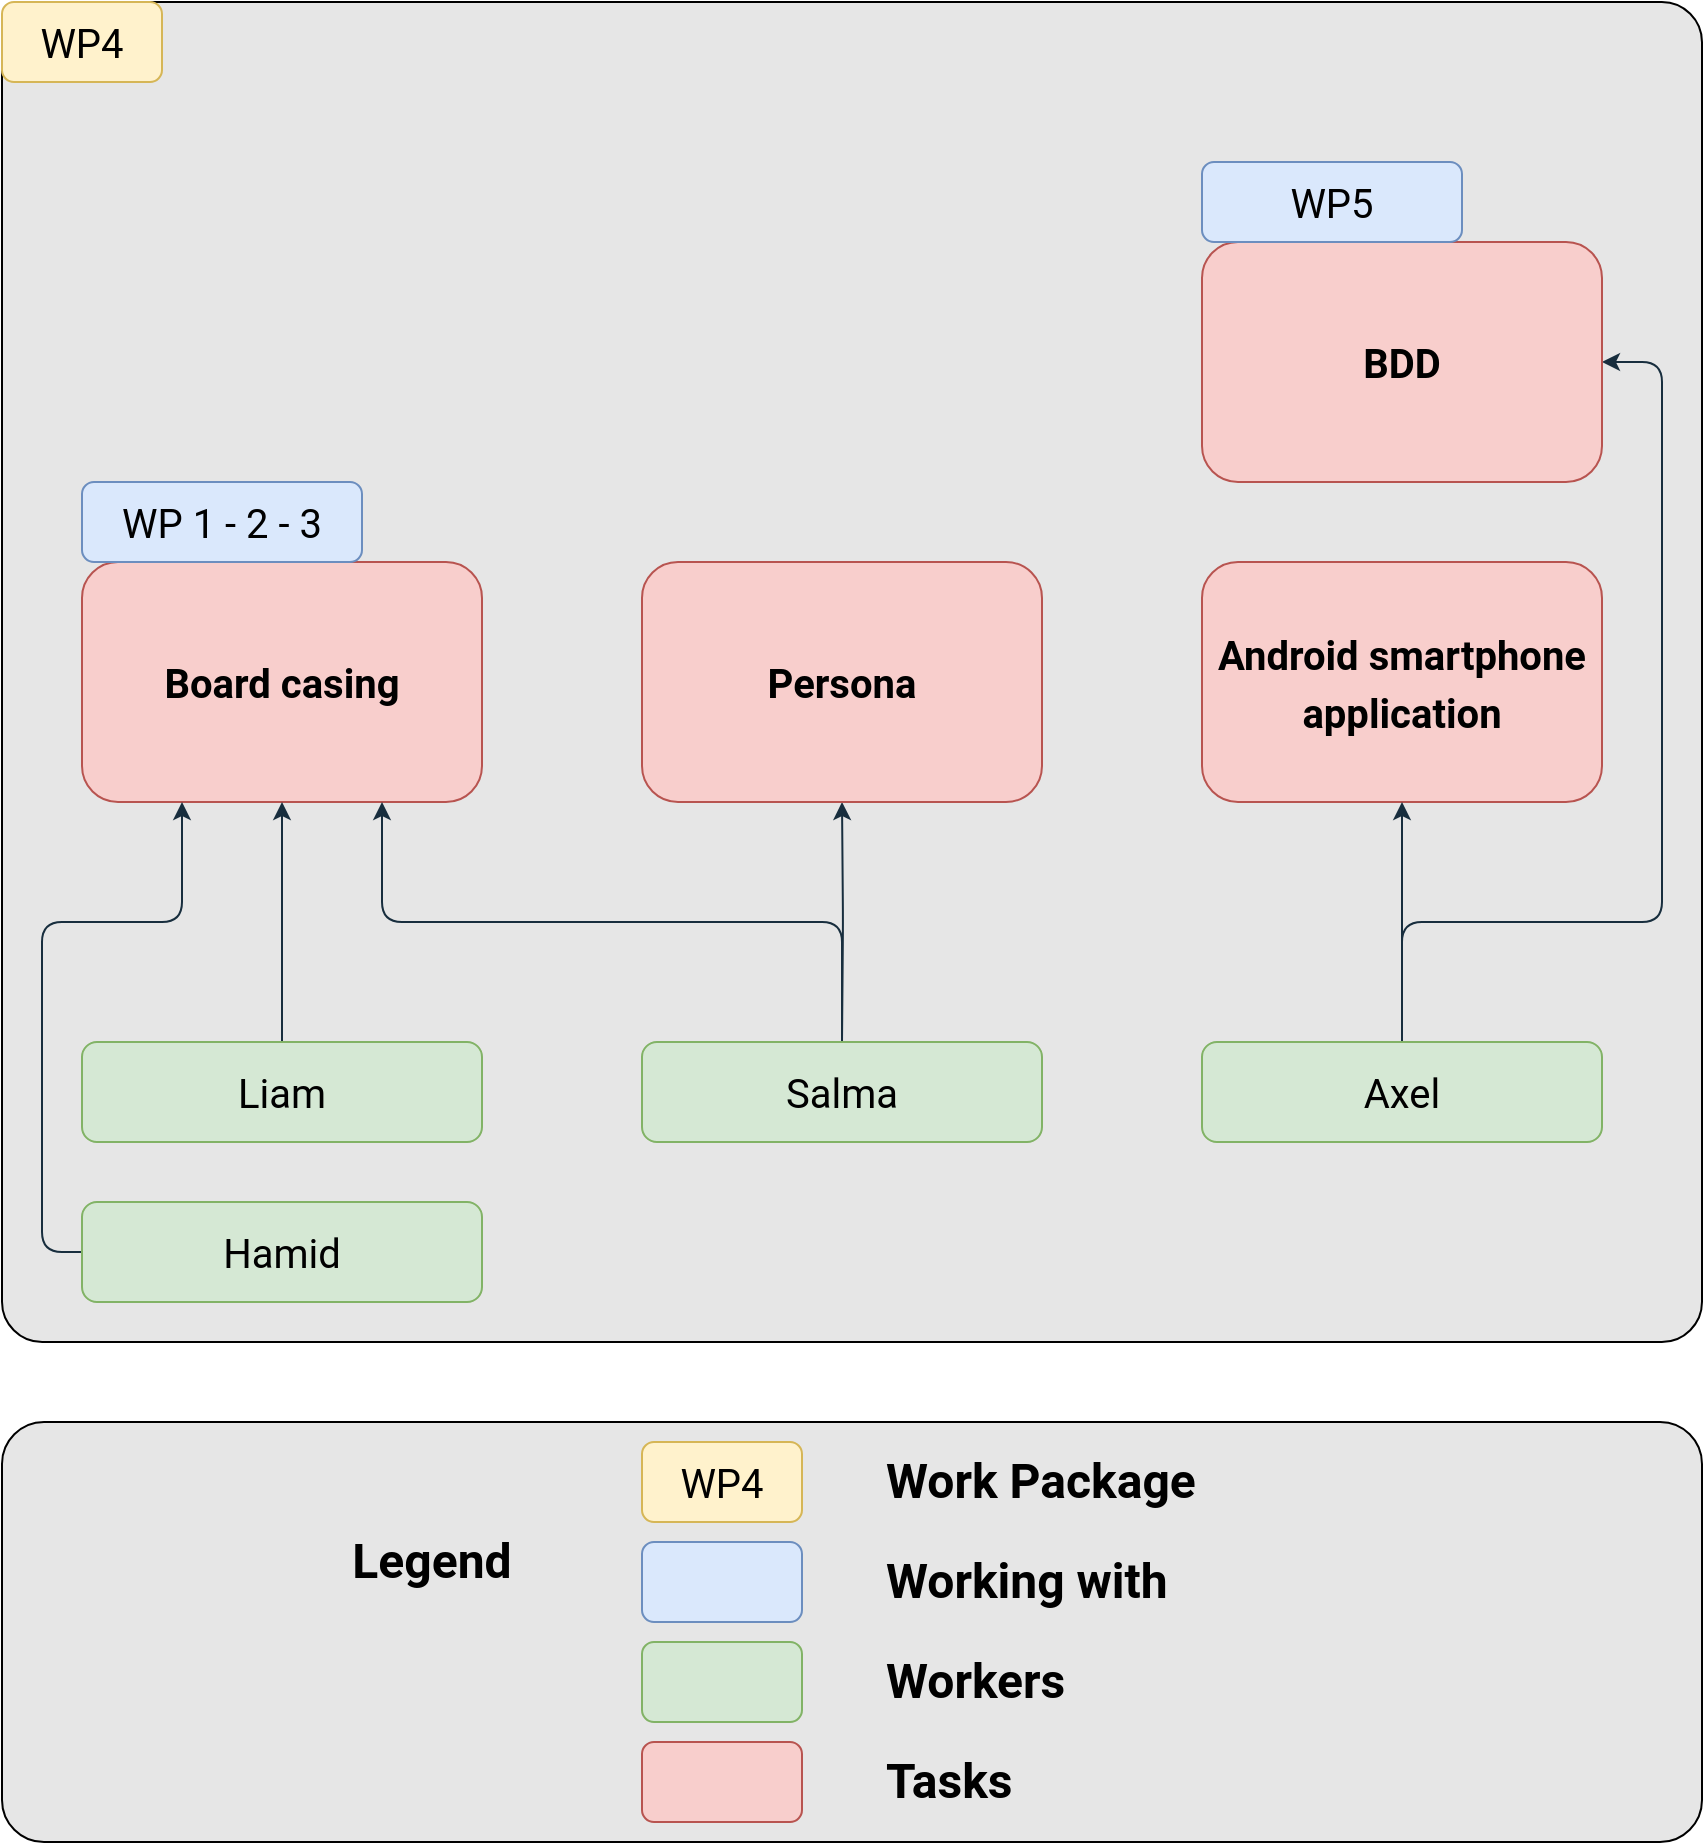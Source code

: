 <mxfile version="21.2.8" type="device" pages="2">
  <diagram id="qRV3DoGwAiBKeq1diqsj" name="WP04 V1">
    <mxGraphModel dx="1434" dy="839" grid="1" gridSize="10" guides="1" tooltips="1" connect="1" arrows="1" fold="1" page="1" pageScale="1" pageWidth="850" pageHeight="1100" background="none" math="0" shadow="0">
      <root>
        <mxCell id="0" />
        <mxCell id="1" parent="0" />
        <mxCell id="TWuguAZS8wxbL55J81OI-1" value="" style="rounded=1;whiteSpace=wrap;html=1;shadow=0;fontFamily=Roboto;fontSource=https%3A%2F%2Ffonts.googleapis.com%2Fcss%3Ffamily%3DRoboto;fillColor=#E6E6E6;gradientColor=none;gradientDirection=south;arcSize=3;glass=0;fillStyle=solid;" parent="1" vertex="1">
          <mxGeometry width="850" height="670" as="geometry" />
        </mxCell>
        <mxCell id="5617WpkCGJwl-029ufIW-2" value="&lt;h1&gt;&lt;span style=&quot;text-align: left&quot;&gt;&lt;font style=&quot;font-size: 20px&quot;&gt;Android smartphone application&lt;/font&gt;&lt;/span&gt;&lt;/h1&gt;" style="whiteSpace=wrap;html=1;strokeColor=#b85450;fillColor=#f8cecc;rounded=1;fontFamily=Roboto;fontSource=https%3A%2F%2Ffonts.googleapis.com%2Fcss%3Ffamily%3DRoboto;shadow=0;fillStyle=solid;" parent="1" vertex="1">
          <mxGeometry x="600" y="280" width="200" height="120" as="geometry" />
        </mxCell>
        <mxCell id="5617WpkCGJwl-029ufIW-9" style="edgeStyle=orthogonalEdgeStyle;curved=0;rounded=1;orthogonalLoop=1;jettySize=auto;html=1;entryX=0.5;entryY=1;entryDx=0;entryDy=0;fontColor=#1A1A1A;strokeColor=#182E3E;fontFamily=Roboto;fontSource=https%3A%2F%2Ffonts.googleapis.com%2Fcss%3Ffamily%3DRoboto;shadow=0;" parent="1" source="5617WpkCGJwl-029ufIW-3" target="5617WpkCGJwl-029ufIW-2" edge="1">
          <mxGeometry relative="1" as="geometry" />
        </mxCell>
        <mxCell id="5617WpkCGJwl-029ufIW-19" style="edgeStyle=orthogonalEdgeStyle;curved=0;rounded=1;orthogonalLoop=1;jettySize=auto;html=1;fontColor=#1A1A1A;strokeColor=#182E3E;fontFamily=Roboto;fontSource=https%3A%2F%2Ffonts.googleapis.com%2Fcss%3Ffamily%3DRoboto;shadow=0;" parent="1" source="5617WpkCGJwl-029ufIW-3" target="5617WpkCGJwl-029ufIW-18" edge="1">
          <mxGeometry relative="1" as="geometry">
            <Array as="points">
              <mxPoint x="700" y="460" />
              <mxPoint x="830" y="460" />
              <mxPoint x="830" y="180" />
            </Array>
          </mxGeometry>
        </mxCell>
        <mxCell id="5617WpkCGJwl-029ufIW-3" value="&lt;span style=&quot;text-align: left&quot;&gt;&lt;font style=&quot;font-size: 20px&quot;&gt;Axel&lt;/font&gt;&lt;/span&gt;" style="whiteSpace=wrap;html=1;strokeColor=#82b366;fillColor=#d5e8d4;rounded=1;fontFamily=Roboto;fontSource=https%3A%2F%2Ffonts.googleapis.com%2Fcss%3Ffamily%3DRoboto;shadow=0;fillStyle=solid;" parent="1" vertex="1">
          <mxGeometry x="600" y="520" width="200" height="50" as="geometry" />
        </mxCell>
        <mxCell id="5617WpkCGJwl-029ufIW-6" value="&lt;h1&gt;&lt;span style=&quot;text-align: left&quot;&gt;&lt;font style=&quot;font-size: 20px&quot;&gt;Board casing&lt;/font&gt;&lt;/span&gt;&lt;/h1&gt;" style="whiteSpace=wrap;html=1;strokeColor=#b85450;fillColor=#f8cecc;rounded=1;fontFamily=Roboto;fontSource=https%3A%2F%2Ffonts.googleapis.com%2Fcss%3Ffamily%3DRoboto;shadow=0;fillStyle=solid;" parent="1" vertex="1">
          <mxGeometry x="40" y="280" width="200" height="120" as="geometry" />
        </mxCell>
        <mxCell id="5617WpkCGJwl-029ufIW-7" value="&lt;span style=&quot;text-align: left&quot;&gt;&lt;font style=&quot;font-size: 20px&quot;&gt;WP4&lt;/font&gt;&lt;/span&gt;" style="whiteSpace=wrap;html=1;strokeColor=#d6b656;fillColor=#fff2cc;rounded=1;fontFamily=Roboto;fontSource=https%3A%2F%2Ffonts.googleapis.com%2Fcss%3Ffamily%3DRoboto;shadow=0;fillStyle=solid;" parent="1" vertex="1">
          <mxGeometry width="80" height="40" as="geometry" />
        </mxCell>
        <mxCell id="5617WpkCGJwl-029ufIW-13" style="edgeStyle=orthogonalEdgeStyle;curved=0;rounded=1;orthogonalLoop=1;jettySize=auto;html=1;entryX=0.5;entryY=1;entryDx=0;entryDy=0;fontColor=#1A1A1A;strokeColor=#182E3E;fontFamily=Roboto;fontSource=https%3A%2F%2Ffonts.googleapis.com%2Fcss%3Ffamily%3DRoboto;shadow=0;" parent="1" source="5617WpkCGJwl-029ufIW-10" target="5617WpkCGJwl-029ufIW-6" edge="1">
          <mxGeometry relative="1" as="geometry" />
        </mxCell>
        <mxCell id="5617WpkCGJwl-029ufIW-10" value="&lt;div style=&quot;text-align: left&quot;&gt;&lt;span style=&quot;font-size: 20px&quot;&gt;Liam&lt;/span&gt;&lt;/div&gt;" style="whiteSpace=wrap;html=1;strokeColor=#82b366;fillColor=#d5e8d4;rounded=1;fontFamily=Roboto;fontSource=https%3A%2F%2Ffonts.googleapis.com%2Fcss%3Ffamily%3DRoboto;shadow=0;fillStyle=solid;" parent="1" vertex="1">
          <mxGeometry x="40" y="520" width="200" height="50" as="geometry" />
        </mxCell>
        <mxCell id="5617WpkCGJwl-029ufIW-14" style="edgeStyle=orthogonalEdgeStyle;curved=0;rounded=1;orthogonalLoop=1;jettySize=auto;html=1;entryX=0.5;entryY=1;entryDx=0;entryDy=0;fontColor=#1A1A1A;strokeColor=#182E3E;fontFamily=Roboto;fontSource=https%3A%2F%2Ffonts.googleapis.com%2Fcss%3Ffamily%3DRoboto;shadow=0;" parent="1" target="5617WpkCGJwl-029ufIW-12" edge="1">
          <mxGeometry relative="1" as="geometry">
            <mxPoint x="420" y="520" as="sourcePoint" />
          </mxGeometry>
        </mxCell>
        <mxCell id="5617WpkCGJwl-029ufIW-15" style="edgeStyle=orthogonalEdgeStyle;curved=0;rounded=1;orthogonalLoop=1;jettySize=auto;html=1;entryX=0.75;entryY=1;entryDx=0;entryDy=0;fontColor=#1A1A1A;strokeColor=#182E3E;fontFamily=Roboto;fontSource=https%3A%2F%2Ffonts.googleapis.com%2Fcss%3Ffamily%3DRoboto;shadow=0;" parent="1" target="5617WpkCGJwl-029ufIW-6" edge="1">
          <mxGeometry relative="1" as="geometry">
            <Array as="points">
              <mxPoint x="420" y="460" />
              <mxPoint x="190" y="460" />
            </Array>
            <mxPoint x="420" y="520" as="sourcePoint" />
          </mxGeometry>
        </mxCell>
        <mxCell id="5617WpkCGJwl-029ufIW-12" value="&lt;h1&gt;&lt;span style=&quot;text-align: left&quot;&gt;&lt;font style=&quot;font-size: 20px&quot;&gt;Persona&lt;/font&gt;&lt;/span&gt;&lt;/h1&gt;" style="whiteSpace=wrap;html=1;strokeColor=#b85450;fillColor=#f8cecc;rounded=1;fontFamily=Roboto;fontSource=https%3A%2F%2Ffonts.googleapis.com%2Fcss%3Ffamily%3DRoboto;shadow=0;fillStyle=solid;" parent="1" vertex="1">
          <mxGeometry x="320" y="280" width="200" height="120" as="geometry" />
        </mxCell>
        <mxCell id="5617WpkCGJwl-029ufIW-17" style="edgeStyle=orthogonalEdgeStyle;curved=0;rounded=1;orthogonalLoop=1;jettySize=auto;html=1;entryX=0.25;entryY=1;entryDx=0;entryDy=0;fontColor=#1A1A1A;strokeColor=#182E3E;fontFamily=Roboto;fontSource=https%3A%2F%2Ffonts.googleapis.com%2Fcss%3Ffamily%3DRoboto;shadow=0;" parent="1" source="5617WpkCGJwl-029ufIW-16" target="5617WpkCGJwl-029ufIW-6" edge="1">
          <mxGeometry relative="1" as="geometry">
            <Array as="points">
              <mxPoint x="20" y="625" />
              <mxPoint x="20" y="460" />
              <mxPoint x="90" y="460" />
            </Array>
          </mxGeometry>
        </mxCell>
        <mxCell id="5617WpkCGJwl-029ufIW-16" value="&lt;div style=&quot;text-align: left&quot;&gt;&lt;span style=&quot;font-size: 20px&quot;&gt;Hamid&lt;/span&gt;&lt;/div&gt;" style="whiteSpace=wrap;html=1;strokeColor=#82b366;fillColor=#d5e8d4;rounded=1;fontFamily=Roboto;fontSource=https%3A%2F%2Ffonts.googleapis.com%2Fcss%3Ffamily%3DRoboto;shadow=0;fillStyle=solid;" parent="1" vertex="1">
          <mxGeometry x="40" y="600" width="200" height="50" as="geometry" />
        </mxCell>
        <mxCell id="5617WpkCGJwl-029ufIW-18" value="&lt;h1&gt;&lt;span style=&quot;text-align: left&quot;&gt;&lt;font style=&quot;font-size: 20px&quot;&gt;BDD&lt;/font&gt;&lt;/span&gt;&lt;/h1&gt;" style="whiteSpace=wrap;html=1;strokeColor=#b85450;fillColor=#f8cecc;rounded=1;fontFamily=Roboto;fontSource=https%3A%2F%2Ffonts.googleapis.com%2Fcss%3Ffamily%3DRoboto;shadow=0;fillStyle=solid;glass=0;" parent="1" vertex="1">
          <mxGeometry x="600" y="120" width="200" height="120" as="geometry" />
        </mxCell>
        <mxCell id="5617WpkCGJwl-029ufIW-20" value="&lt;span style=&quot;text-align: left&quot;&gt;&lt;font style=&quot;font-size: 20px&quot;&gt;WP 1 - 2 - 3&lt;/font&gt;&lt;/span&gt;" style="whiteSpace=wrap;html=1;strokeColor=#6c8ebf;fillColor=#dae8fc;rounded=1;fontFamily=Roboto;fontSource=https%3A%2F%2Ffonts.googleapis.com%2Fcss%3Ffamily%3DRoboto;shadow=0;fillStyle=solid;" parent="1" vertex="1">
          <mxGeometry x="40" y="240" width="140" height="40" as="geometry" />
        </mxCell>
        <mxCell id="5617WpkCGJwl-029ufIW-21" value="&lt;span style=&quot;text-align: left&quot;&gt;&lt;font style=&quot;font-size: 20px&quot;&gt;WP5&lt;/font&gt;&lt;/span&gt;" style="whiteSpace=wrap;html=1;strokeColor=#6c8ebf;fillColor=#dae8fc;rounded=1;fontFamily=Roboto;fontSource=https%3A%2F%2Ffonts.googleapis.com%2Fcss%3Ffamily%3DRoboto;shadow=0;fillStyle=solid;" parent="1" vertex="1">
          <mxGeometry x="600" y="80" width="130" height="40" as="geometry" />
        </mxCell>
        <mxCell id="TWuguAZS8wxbL55J81OI-2" value="" style="rounded=1;whiteSpace=wrap;html=1;shadow=0;fontFamily=Roboto;fontSource=https%3A%2F%2Ffonts.googleapis.com%2Fcss%3Ffamily%3DRoboto;fillColor=#E6E6E6;gradientColor=none;gradientDirection=south;arcSize=10;glass=0;fillStyle=solid;" parent="1" vertex="1">
          <mxGeometry y="710" width="850" height="210" as="geometry" />
        </mxCell>
        <mxCell id="TWuguAZS8wxbL55J81OI-4" value="&lt;h1&gt;&lt;br&gt;&lt;/h1&gt;" style="text;html=1;align=center;verticalAlign=middle;resizable=0;points=[];autosize=1;strokeColor=none;fillColor=none;fontFamily=Roboto;fontSource=https%3A%2F%2Ffonts.googleapis.com%2Fcss%3Ffamily%3DRoboto;" parent="1" vertex="1">
          <mxGeometry x="120" y="745" width="20" height="70" as="geometry" />
        </mxCell>
        <mxCell id="TWuguAZS8wxbL55J81OI-5" value="&lt;h1&gt;&lt;font data-font-src=&quot;https://fonts.googleapis.com/css?family=Fuzzy+Bubbles&quot;&gt;Legend&lt;/font&gt;&lt;/h1&gt;" style="text;html=1;strokeColor=none;fillColor=none;align=center;verticalAlign=middle;whiteSpace=wrap;rounded=0;shadow=0;glass=0;fontFamily=Roboto;fontSource=https%3A%2F%2Ffonts.googleapis.com%2Fcss%3Ffamily%3DRoboto;" parent="1" vertex="1">
          <mxGeometry x="160" y="760" width="110" height="40" as="geometry" />
        </mxCell>
        <mxCell id="TWuguAZS8wxbL55J81OI-6" value="" style="whiteSpace=wrap;html=1;strokeColor=#6c8ebf;fillColor=#dae8fc;rounded=1;fontFamily=Roboto;fontSource=https%3A%2F%2Ffonts.googleapis.com%2Fcss%3Ffamily%3DRoboto;shadow=0;fillStyle=solid;" parent="1" vertex="1">
          <mxGeometry x="320" y="770" width="80" height="40" as="geometry" />
        </mxCell>
        <mxCell id="TWuguAZS8wxbL55J81OI-7" value="&lt;h1&gt;&lt;font data-font-src=&quot;https://fonts.googleapis.com/css?family=Fuzzy+Bubbles&quot;&gt;Working with&lt;/font&gt;&lt;/h1&gt;" style="text;html=1;strokeColor=none;fillColor=none;align=left;verticalAlign=middle;whiteSpace=wrap;rounded=0;shadow=0;glass=0;fontFamily=Roboto;fontSource=https%3A%2F%2Ffonts.googleapis.com%2Fcss%3Ffamily%3DRoboto;" parent="1" vertex="1">
          <mxGeometry x="440" y="770" width="200" height="40" as="geometry" />
        </mxCell>
        <mxCell id="TWuguAZS8wxbL55J81OI-8" value="&lt;h1&gt;&lt;font data-font-src=&quot;https://fonts.googleapis.com/css?family=Fuzzy+Bubbles&quot;&gt;Workers&lt;/font&gt;&lt;/h1&gt;" style="text;html=1;strokeColor=none;fillColor=none;align=left;verticalAlign=middle;whiteSpace=wrap;rounded=0;shadow=0;glass=0;fontFamily=Roboto;fontSource=https%3A%2F%2Ffonts.googleapis.com%2Fcss%3Ffamily%3DRoboto;" parent="1" vertex="1">
          <mxGeometry x="440" y="820" width="200" height="40" as="geometry" />
        </mxCell>
        <mxCell id="TWuguAZS8wxbL55J81OI-9" value="&lt;div style=&quot;text-align: left&quot;&gt;&lt;span style=&quot;font-size: 20px&quot;&gt;Salma&lt;/span&gt;&lt;/div&gt;" style="whiteSpace=wrap;html=1;strokeColor=#82b366;fillColor=#d5e8d4;rounded=1;fontFamily=Roboto;fontSource=https%3A%2F%2Ffonts.googleapis.com%2Fcss%3Ffamily%3DRoboto;shadow=0;fillStyle=solid;" parent="1" vertex="1">
          <mxGeometry x="320" y="520" width="200" height="50" as="geometry" />
        </mxCell>
        <mxCell id="TWuguAZS8wxbL55J81OI-10" value="&lt;div style=&quot;text-align: left&quot;&gt;&lt;br&gt;&lt;/div&gt;" style="whiteSpace=wrap;html=1;strokeColor=#82b366;fillColor=#d5e8d4;rounded=1;fontFamily=Roboto;fontSource=https%3A%2F%2Ffonts.googleapis.com%2Fcss%3Ffamily%3DRoboto;shadow=0;fillStyle=solid;" parent="1" vertex="1">
          <mxGeometry x="320" y="820" width="80" height="40" as="geometry" />
        </mxCell>
        <mxCell id="TWuguAZS8wxbL55J81OI-11" value="&lt;span style=&quot;text-align: left&quot;&gt;&lt;font style=&quot;font-size: 20px&quot;&gt;WP4&lt;/font&gt;&lt;/span&gt;" style="whiteSpace=wrap;html=1;strokeColor=#d6b656;fillColor=#fff2cc;rounded=1;fontFamily=Roboto;fontSource=https%3A%2F%2Ffonts.googleapis.com%2Fcss%3Ffamily%3DRoboto;shadow=0;fillStyle=solid;" parent="1" vertex="1">
          <mxGeometry x="320" y="720" width="80" height="40" as="geometry" />
        </mxCell>
        <mxCell id="TWuguAZS8wxbL55J81OI-12" value="&lt;h1&gt;&lt;font data-font-src=&quot;https://fonts.googleapis.com/css?family=Fuzzy+Bubbles&quot;&gt;Work Package&lt;/font&gt;&lt;/h1&gt;" style="text;html=1;strokeColor=none;fillColor=none;align=left;verticalAlign=middle;whiteSpace=wrap;rounded=0;shadow=0;glass=0;fontFamily=Roboto;fontSource=https%3A%2F%2Ffonts.googleapis.com%2Fcss%3Ffamily%3DRoboto;" parent="1" vertex="1">
          <mxGeometry x="440" y="720" width="200" height="40" as="geometry" />
        </mxCell>
        <mxCell id="TWuguAZS8wxbL55J81OI-13" value="&lt;h1&gt;&lt;font data-font-src=&quot;https://fonts.googleapis.com/css?family=Fuzzy+Bubbles&quot;&gt;Tasks&lt;/font&gt;&lt;/h1&gt;" style="text;html=1;strokeColor=none;fillColor=none;align=left;verticalAlign=middle;whiteSpace=wrap;rounded=0;shadow=0;glass=0;fontFamily=Roboto;fontSource=https%3A%2F%2Ffonts.googleapis.com%2Fcss%3Ffamily%3DRoboto;" parent="1" vertex="1">
          <mxGeometry x="440" y="870" width="200" height="40" as="geometry" />
        </mxCell>
        <mxCell id="TWuguAZS8wxbL55J81OI-14" value="&lt;h1&gt;&lt;br&gt;&lt;/h1&gt;" style="whiteSpace=wrap;html=1;strokeColor=#b85450;fillColor=#f8cecc;rounded=1;fontFamily=Roboto;fontSource=https%3A%2F%2Ffonts.googleapis.com%2Fcss%3Ffamily%3DRoboto;shadow=0;fillStyle=solid;" parent="1" vertex="1">
          <mxGeometry x="320" y="870" width="80" height="40" as="geometry" />
        </mxCell>
      </root>
    </mxGraphModel>
  </diagram>
  <diagram id="p0Ob5MuaYqtAZM80GsU7" name="WP4 V2">
    <mxGraphModel dx="1839" dy="579" grid="1" gridSize="10" guides="1" tooltips="1" connect="1" arrows="1" fold="1" page="1" pageScale="1" pageWidth="850" pageHeight="1100" math="0" shadow="0">
      <root>
        <mxCell id="0" />
        <mxCell id="1" parent="0" />
        <mxCell id="6dXicTTDrL2FfA8_S4TZ-43" value="" style="verticalLabelPosition=bottom;verticalAlign=top;html=1;shape=mxgraph.basic.rect;fillColor2=none;strokeWidth=1;size=5;indent=4;fillStyle=solid;fontColor=#e3f4ff;fillColor=#E6E6E6;gradientColor=#F2F2F2;gradientDirection=east;top=1;right=1;topLeftStyle=rounded;topRightStyle=rounded;bottomRightStyle=rounded;absoluteCornerSize=1;fillOpacity=100;bottomLeftStyle=rounded;strokeColor=none;" parent="1" vertex="1">
          <mxGeometry x="-640" y="640" width="440" height="170" as="geometry" />
        </mxCell>
        <mxCell id="eCa4_pcbpfFifBNNSB-h-39" value="" style="verticalLabelPosition=bottom;verticalAlign=top;html=1;shape=mxgraph.basic.rect;fillColor2=none;strokeWidth=1;size=5;indent=4;fillStyle=solid;fontColor=#e3f4ff;fillColor=#E6E6E6;gradientColor=#F2F2F2;gradientDirection=east;top=1;right=1;topLeftStyle=rounded;topRightStyle=rounded;bottomRightStyle=rounded;absoluteCornerSize=1;fillOpacity=100;bottomLeftStyle=rounded;strokeColor=none;" parent="1" vertex="1">
          <mxGeometry x="-840" y="200" width="840" height="400" as="geometry" />
        </mxCell>
        <mxCell id="6dXicTTDrL2FfA8_S4TZ-35" value="" style="verticalLabelPosition=bottom;verticalAlign=top;html=1;shape=mxgraph.basic.rect;fillColor2=none;strokeWidth=1;size=5;indent=5;fillStyle=solid;fontColor=#e3f4ff;fillColor=#f06363;gradientColor=#fd0606;gradientDirection=east;top=1;right=1;topLeftStyle=rounded;topRightStyle=rounded;bottomRightStyle=rounded;bottomLeftStyle=rounded;absoluteCornerSize=1;strokeColor=none;points=[[0.5,1,0,0,0]];" parent="1" vertex="1">
          <mxGeometry x="-400" y="280" width="160" height="80" as="geometry" />
        </mxCell>
        <mxCell id="6dXicTTDrL2FfA8_S4TZ-36" value="" style="verticalLabelPosition=bottom;verticalAlign=top;html=1;shape=mxgraph.basic.rect;fillColor2=none;strokeWidth=1;size=5;indent=5;fillStyle=solid;fontColor=#e3f4ff;fillColor=#f06363;gradientColor=#fd0606;gradientDirection=east;top=1;right=1;topLeftStyle=rounded;topRightStyle=rounded;bottomRightStyle=rounded;bottomLeftStyle=rounded;absoluteCornerSize=1;strokeColor=none;points=[[0.5,1,0,0,0]];" parent="1" vertex="1">
          <mxGeometry x="-200" y="280" width="160" height="80" as="geometry" />
        </mxCell>
        <mxCell id="6dXicTTDrL2FfA8_S4TZ-37" value="" style="verticalLabelPosition=bottom;verticalAlign=top;html=1;shape=mxgraph.basic.rect;fillColor2=none;strokeWidth=1;size=5;indent=5;fillStyle=solid;fontColor=#e3f4ff;fillColor=#f06363;gradientColor=#fd0606;gradientDirection=east;top=1;right=1;topLeftStyle=rounded;topRightStyle=rounded;bottomRightStyle=rounded;bottomLeftStyle=rounded;absoluteCornerSize=1;strokeColor=none;points=[[0.5,1,0,0,0]];" parent="1" vertex="1">
          <mxGeometry x="-800" y="400" width="160" height="80" as="geometry" />
        </mxCell>
        <mxCell id="6dXicTTDrL2FfA8_S4TZ-38" style="edgeStyle=orthogonalEdgeStyle;rounded=0;orthogonalLoop=1;jettySize=auto;html=1;entryX=0.5;entryY=1;entryDx=0;entryDy=0;entryPerimeter=0;" parent="1" source="6dXicTTDrL2FfA8_S4TZ-31" target="6dXicTTDrL2FfA8_S4TZ-37" edge="1">
          <mxGeometry relative="1" as="geometry" />
        </mxCell>
        <mxCell id="6dXicTTDrL2FfA8_S4TZ-31" value="" style="verticalLabelPosition=bottom;verticalAlign=top;html=1;shape=mxgraph.basic.rect;fillColor2=none;strokeWidth=1;size=5;indent=4;fillStyle=solid;fontColor=#e3f4ff;fillColor=#81FBB8;gradientColor=#28CF6F;gradientDirection=east;top=1;right=1;topLeftStyle=rounded;topRightStyle=rounded;bottomRightStyle=rounded;absoluteCornerSize=1;fillOpacity=100;bottomLeftStyle=rounded;strokeColor=none;points=[[0.5,0.03,0,0,0]];" parent="1" vertex="1">
          <mxGeometry x="-790" y="520" width="140" height="40" as="geometry" />
        </mxCell>
        <mxCell id="6dXicTTDrL2FfA8_S4TZ-41" style="edgeStyle=orthogonalEdgeStyle;rounded=1;orthogonalLoop=1;jettySize=auto;html=1;entryX=0.5;entryY=1;entryDx=0;entryDy=0;entryPerimeter=0;strokeColor=default;" parent="1" source="6dXicTTDrL2FfA8_S4TZ-32" target="6dXicTTDrL2FfA8_S4TZ-29" edge="1">
          <mxGeometry relative="1" as="geometry" />
        </mxCell>
        <mxCell id="6dXicTTDrL2FfA8_S4TZ-42" style="edgeStyle=orthogonalEdgeStyle;rounded=1;orthogonalLoop=1;jettySize=auto;html=1;entryX=0.5;entryY=1;entryDx=0;entryDy=0;entryPerimeter=0;" parent="1" source="6dXicTTDrL2FfA8_S4TZ-32" target="6dXicTTDrL2FfA8_S4TZ-35" edge="1">
          <mxGeometry relative="1" as="geometry">
            <Array as="points">
              <mxPoint x="-320" y="420" />
              <mxPoint x="-320" y="420" />
            </Array>
          </mxGeometry>
        </mxCell>
        <mxCell id="6dXicTTDrL2FfA8_S4TZ-32" value="" style="verticalLabelPosition=bottom;verticalAlign=top;html=1;shape=mxgraph.basic.rect;fillColor2=none;strokeWidth=1;size=5;indent=4;fillStyle=solid;fontColor=#e3f4ff;fillColor=#81FBB8;gradientColor=#28CF6F;gradientDirection=east;top=1;right=1;topLeftStyle=rounded;topRightStyle=rounded;bottomRightStyle=rounded;absoluteCornerSize=1;fillOpacity=100;bottomLeftStyle=rounded;strokeColor=none;points=[[0.5,0.03,0,0,0]];" parent="1" vertex="1">
          <mxGeometry x="-390" y="520" width="140" height="40" as="geometry" />
        </mxCell>
        <mxCell id="6dXicTTDrL2FfA8_S4TZ-39" style="edgeStyle=orthogonalEdgeStyle;rounded=1;orthogonalLoop=1;jettySize=auto;html=1;entryX=0.5;entryY=1;entryDx=0;entryDy=0;entryPerimeter=0;" parent="1" source="6dXicTTDrL2FfA8_S4TZ-33" target="6dXicTTDrL2FfA8_S4TZ-35" edge="1">
          <mxGeometry relative="1" as="geometry">
            <Array as="points">
              <mxPoint x="-120" y="500" />
              <mxPoint x="-255" y="500" />
              <mxPoint x="-255" y="410" />
              <mxPoint x="-320" y="410" />
            </Array>
          </mxGeometry>
        </mxCell>
        <mxCell id="6dXicTTDrL2FfA8_S4TZ-40" style="edgeStyle=orthogonalEdgeStyle;rounded=1;orthogonalLoop=1;jettySize=auto;html=1;entryX=0.5;entryY=1;entryDx=0;entryDy=0;entryPerimeter=0;" parent="1" source="6dXicTTDrL2FfA8_S4TZ-33" target="6dXicTTDrL2FfA8_S4TZ-36" edge="1">
          <mxGeometry relative="1" as="geometry">
            <Array as="points">
              <mxPoint x="-20" y="540" />
              <mxPoint x="-20" y="380" />
              <mxPoint x="-120" y="380" />
            </Array>
          </mxGeometry>
        </mxCell>
        <mxCell id="6dXicTTDrL2FfA8_S4TZ-51" style="edgeStyle=orthogonalEdgeStyle;rounded=0;orthogonalLoop=1;jettySize=auto;html=1;entryX=0.5;entryY=1;entryDx=0;entryDy=0;entryPerimeter=0;" parent="1" source="6dXicTTDrL2FfA8_S4TZ-33" target="6dXicTTDrL2FfA8_S4TZ-49" edge="1">
          <mxGeometry relative="1" as="geometry" />
        </mxCell>
        <mxCell id="6dXicTTDrL2FfA8_S4TZ-33" value="" style="verticalLabelPosition=bottom;verticalAlign=top;html=1;shape=mxgraph.basic.rect;fillColor2=none;strokeWidth=1;size=5;indent=4;fillStyle=solid;fontColor=#e3f4ff;fillColor=#81FBB8;gradientColor=#28CF6F;gradientDirection=east;top=1;right=1;topLeftStyle=rounded;topRightStyle=rounded;bottomRightStyle=rounded;absoluteCornerSize=1;fillOpacity=100;bottomLeftStyle=rounded;strokeColor=none;points=[[0.5,0.03,0,0,0]];" parent="1" vertex="1">
          <mxGeometry x="-190" y="520" width="140" height="40" as="geometry" />
        </mxCell>
        <mxCell id="6dXicTTDrL2FfA8_S4TZ-29" value="" style="verticalLabelPosition=bottom;verticalAlign=top;html=1;shape=mxgraph.basic.rect;fillColor2=none;strokeWidth=1;size=5;indent=5;fillStyle=solid;fontColor=#e3f4ff;fillColor=#f06363;gradientColor=#fd0606;gradientDirection=east;top=1;right=1;topLeftStyle=rounded;topRightStyle=rounded;bottomRightStyle=rounded;bottomLeftStyle=rounded;absoluteCornerSize=1;strokeColor=none;points=[[0.5,1,0,0,0]];" parent="1" vertex="1">
          <mxGeometry x="-500" y="380" width="160" height="80" as="geometry" />
        </mxCell>
        <mxCell id="eCa4_pcbpfFifBNNSB-h-35" value="&lt;font face=&quot;Roboto&quot;&gt;&lt;b&gt;Liam&lt;/b&gt;&lt;/font&gt;" style="text;html=1;strokeColor=none;fillColor=none;align=center;verticalAlign=middle;whiteSpace=wrap;rounded=0;fontColor=#146336;" parent="1" vertex="1">
          <mxGeometry x="-780" y="530" width="120" height="20" as="geometry" />
        </mxCell>
        <mxCell id="eCa4_pcbpfFifBNNSB-h-37" value="" style="verticalLabelPosition=bottom;verticalAlign=top;html=1;shape=mxgraph.basic.rect;fillColor2=none;strokeWidth=1;size=5;indent=4;fillStyle=solid;fillColor=#ffea61;gradientDirection=east;top=1;right=1;topLeftStyle=rounded;topRightStyle=default;bottomRightStyle=rounded;absoluteCornerSize=1;strokeColor=none;gradientColor=#FFD400;bottomLeftStyle=default;" parent="1" vertex="1">
          <mxGeometry x="-840" y="200" width="70" height="40" as="geometry" />
        </mxCell>
        <mxCell id="eCa4_pcbpfFifBNNSB-h-38" value="&lt;font face=&quot;Roboto&quot;&gt;&lt;b&gt;WP - 004&lt;/b&gt;&lt;/font&gt;" style="text;html=1;strokeColor=none;fillColor=none;align=center;verticalAlign=middle;whiteSpace=wrap;rounded=0;fontColor=#786400;" parent="1" vertex="1">
          <mxGeometry x="-830" y="208.75" width="50" height="22.5" as="geometry" />
        </mxCell>
        <mxCell id="eCa4_pcbpfFifBNNSB-h-41" value="" style="verticalLabelPosition=bottom;verticalAlign=top;html=1;shape=mxgraph.basic.rect;fillColor2=none;strokeWidth=1;size=5;indent=4;fillStyle=solid;fontColor=#e3f4ff;fillColor=#98DCF4;gradientColor=#44BDFF;gradientDirection=east;top=1;right=1;topLeftStyle=rounded;topRightStyle=rounded;bottomRightStyle=rounded;absoluteCornerSize=1;fillOpacity=100;bottomLeftStyle=rounded;strokeColor=none;" parent="1" vertex="1">
          <mxGeometry x="-800" y="360" width="120" height="40" as="geometry" />
        </mxCell>
        <mxCell id="eCa4_pcbpfFifBNNSB-h-42" value="&lt;font face=&quot;Roboto&quot; color=&quot;#063d76&quot;&gt;&lt;b&gt;WP - 001 / 2 / 3&lt;/b&gt;&lt;/font&gt;" style="text;html=1;strokeColor=none;fillColor=none;align=center;verticalAlign=middle;whiteSpace=wrap;rounded=0;" parent="1" vertex="1">
          <mxGeometry x="-790" y="370" width="100" height="20" as="geometry" />
        </mxCell>
        <mxCell id="6dXicTTDrL2FfA8_S4TZ-3" value="&lt;font face=&quot;Roboto&quot;&gt;&lt;b&gt;Salma&lt;/b&gt;&lt;/font&gt;" style="text;html=1;strokeColor=none;fillColor=none;align=center;verticalAlign=middle;whiteSpace=wrap;rounded=0;fontColor=#146336;" parent="1" vertex="1">
          <mxGeometry x="-380" y="530" width="120" height="20" as="geometry" />
        </mxCell>
        <mxCell id="6dXicTTDrL2FfA8_S4TZ-5" value="&lt;font face=&quot;Roboto&quot;&gt;&lt;b&gt;Axel&lt;/b&gt;&lt;/font&gt;" style="text;html=1;strokeColor=none;fillColor=none;align=center;verticalAlign=middle;whiteSpace=wrap;rounded=0;fontColor=#146336;" parent="1" vertex="1">
          <mxGeometry x="-180" y="530" width="120" height="20" as="geometry" />
        </mxCell>
        <mxCell id="6dXicTTDrL2FfA8_S4TZ-28" style="edgeStyle=orthogonalEdgeStyle;rounded=0;orthogonalLoop=1;jettySize=auto;html=1;entryX=0.5;entryY=1;entryDx=0;entryDy=0;entryPerimeter=0;" parent="1" source="6dXicTTDrL2FfA8_S4TZ-6" target="6dXicTTDrL2FfA8_S4TZ-17" edge="1">
          <mxGeometry relative="1" as="geometry" />
        </mxCell>
        <mxCell id="6dXicTTDrL2FfA8_S4TZ-30" style="edgeStyle=orthogonalEdgeStyle;rounded=1;orthogonalLoop=1;jettySize=auto;html=1;entryX=0.5;entryY=1;entryDx=0;entryDy=0;entryPerimeter=0;" parent="1" source="6dXicTTDrL2FfA8_S4TZ-6" target="6dXicTTDrL2FfA8_S4TZ-29" edge="1">
          <mxGeometry relative="1" as="geometry">
            <Array as="points">
              <mxPoint x="-520" y="490" />
              <mxPoint x="-420" y="490" />
            </Array>
          </mxGeometry>
        </mxCell>
        <mxCell id="6dXicTTDrL2FfA8_S4TZ-6" value="" style="verticalLabelPosition=bottom;verticalAlign=top;html=1;shape=mxgraph.basic.rect;fillColor2=none;strokeWidth=1;size=5;indent=4;fillStyle=solid;fontColor=#e3f4ff;fillColor=#81FBB8;gradientColor=#28CF6F;gradientDirection=east;top=1;right=1;topLeftStyle=rounded;topRightStyle=rounded;bottomRightStyle=rounded;absoluteCornerSize=1;fillOpacity=100;bottomLeftStyle=rounded;strokeColor=none;points=[[0.5,0.03,0,0,0]];" parent="1" vertex="1">
          <mxGeometry x="-590" y="520" width="140" height="40" as="geometry" />
        </mxCell>
        <mxCell id="6dXicTTDrL2FfA8_S4TZ-7" value="&lt;font face=&quot;Roboto&quot;&gt;&lt;b&gt;Hamid&lt;/b&gt;&lt;/font&gt;" style="text;html=1;strokeColor=none;fillColor=none;align=center;verticalAlign=middle;whiteSpace=wrap;rounded=0;fontColor=#146336;" parent="1" vertex="1">
          <mxGeometry x="-580" y="530" width="120" height="20" as="geometry" />
        </mxCell>
        <mxCell id="6dXicTTDrL2FfA8_S4TZ-8" value="" style="verticalLabelPosition=bottom;verticalAlign=top;html=1;shape=mxgraph.basic.rect;fillColor2=none;strokeWidth=1;size=5;indent=4;fillStyle=solid;fontColor=#e3f4ff;fillColor=#98DCF4;gradientColor=#44BDFF;gradientDirection=east;top=1;right=1;topLeftStyle=rounded;topRightStyle=rounded;bottomRightStyle=rounded;absoluteCornerSize=1;fillOpacity=100;bottomLeftStyle=rounded;strokeColor=none;" parent="1" vertex="1">
          <mxGeometry x="-520" y="690" width="60" height="30" as="geometry" />
        </mxCell>
        <mxCell id="6dXicTTDrL2FfA8_S4TZ-10" value="" style="verticalLabelPosition=bottom;verticalAlign=top;html=1;shape=mxgraph.basic.rect;fillColor2=none;strokeWidth=1;size=5;indent=4;fillStyle=solid;fillColor=#ffea61;gradientDirection=east;top=1;right=1;topLeftStyle=rounded;topRightStyle=rounded;bottomRightStyle=rounded;absoluteCornerSize=1;strokeColor=none;gradientColor=#FFD400;bottomLeftStyle=rounded;" parent="1" vertex="1">
          <mxGeometry x="-520" y="650" width="60" height="30" as="geometry" />
        </mxCell>
        <mxCell id="6dXicTTDrL2FfA8_S4TZ-12" value="" style="verticalLabelPosition=bottom;verticalAlign=top;html=1;shape=mxgraph.basic.rect;fillColor2=none;strokeWidth=1;size=5;indent=4;fillStyle=solid;fontColor=#e3f4ff;fillColor=#81FBB8;gradientColor=#28CF6F;gradientDirection=east;top=1;right=1;topLeftStyle=rounded;topRightStyle=rounded;bottomRightStyle=rounded;absoluteCornerSize=1;fillOpacity=100;bottomLeftStyle=rounded;strokeColor=none;points=[[0,0.5,0,0,0],[1,0.5,0,0,0]];" parent="1" vertex="1">
          <mxGeometry x="-520" y="730" width="60" height="30" as="geometry" />
        </mxCell>
        <mxCell id="6dXicTTDrL2FfA8_S4TZ-13" value="" style="verticalLabelPosition=bottom;verticalAlign=top;html=1;shape=mxgraph.basic.rect;fillColor2=none;strokeWidth=1;size=5;indent=5;fillStyle=solid;fontColor=#e3f4ff;fillColor=#f06363;gradientColor=#fd0606;gradientDirection=east;top=1;right=1;topLeftStyle=rounded;topRightStyle=rounded;bottomRightStyle=rounded;bottomLeftStyle=rounded;absoluteCornerSize=1;strokeColor=none;" parent="1" vertex="1">
          <mxGeometry x="-520" y="770" width="60" height="30" as="geometry" />
        </mxCell>
        <mxCell id="6dXicTTDrL2FfA8_S4TZ-14" value="&lt;font face=&quot;Roboto&quot;&gt;&lt;b&gt;Board casing&lt;/b&gt;&lt;/font&gt;" style="text;html=1;strokeColor=none;fillColor=none;align=center;verticalAlign=middle;whiteSpace=wrap;rounded=0;fontColor=#F9DBDB;" parent="1" vertex="1">
          <mxGeometry x="-790" y="410" width="140" height="60" as="geometry" />
        </mxCell>
        <mxCell id="6dXicTTDrL2FfA8_S4TZ-15" value="" style="verticalLabelPosition=bottom;verticalAlign=top;html=1;shape=mxgraph.basic.rect;fillColor2=none;strokeWidth=1;size=5;indent=4;fillStyle=solid;fontColor=#e3f4ff;fillColor=#98DCF4;gradientColor=#44BDFF;gradientDirection=east;top=1;right=1;topLeftStyle=rounded;topRightStyle=rounded;bottomRightStyle=rounded;absoluteCornerSize=1;fillOpacity=100;bottomLeftStyle=rounded;strokeColor=none;" parent="1" vertex="1">
          <mxGeometry x="-200" y="240" width="70" height="40" as="geometry" />
        </mxCell>
        <mxCell id="6dXicTTDrL2FfA8_S4TZ-16" value="&lt;font face=&quot;Roboto&quot; color=&quot;#063d76&quot;&gt;&lt;b&gt;WP - 005&lt;/b&gt;&lt;/font&gt;" style="text;html=1;strokeColor=none;fillColor=none;align=center;verticalAlign=middle;whiteSpace=wrap;rounded=0;" parent="1" vertex="1">
          <mxGeometry x="-190" y="250" width="50" height="20" as="geometry" />
        </mxCell>
        <mxCell id="6dXicTTDrL2FfA8_S4TZ-17" value="" style="verticalLabelPosition=bottom;verticalAlign=top;html=1;shape=mxgraph.basic.rect;fillColor2=none;strokeWidth=1;size=5;indent=5;fillStyle=solid;fontColor=#e3f4ff;fillColor=#f06363;gradientColor=#fd0606;gradientDirection=east;top=1;right=1;topLeftStyle=rounded;topRightStyle=rounded;bottomRightStyle=rounded;bottomLeftStyle=rounded;absoluteCornerSize=1;strokeColor=none;points=[[0.5,1,0,0,0]];" parent="1" vertex="1">
          <mxGeometry x="-600" y="280" width="160" height="80" as="geometry" />
        </mxCell>
        <mxCell id="6dXicTTDrL2FfA8_S4TZ-19" value="&lt;font face=&quot;Roboto&quot;&gt;&lt;b&gt;QR Code generator&lt;/b&gt;&lt;/font&gt;" style="text;html=1;strokeColor=none;fillColor=none;align=center;verticalAlign=middle;whiteSpace=wrap;rounded=0;fontColor=#F9DBDB;" parent="1" vertex="1">
          <mxGeometry x="-590" y="290" width="140" height="60" as="geometry" />
        </mxCell>
        <mxCell id="6dXicTTDrL2FfA8_S4TZ-21" value="&lt;font face=&quot;Roboto&quot;&gt;&lt;b&gt;Persona&lt;/b&gt;&lt;/font&gt;" style="text;html=1;strokeColor=none;fillColor=none;align=center;verticalAlign=middle;whiteSpace=wrap;rounded=0;fontColor=#F9DBDB;" parent="1" vertex="1">
          <mxGeometry x="-490" y="390" width="140" height="60" as="geometry" />
        </mxCell>
        <mxCell id="6dXicTTDrL2FfA8_S4TZ-23" value="&lt;font face=&quot;Roboto&quot;&gt;&lt;b&gt;BDD&lt;/b&gt;&lt;/font&gt;" style="text;html=1;strokeColor=none;fillColor=none;align=center;verticalAlign=middle;whiteSpace=wrap;rounded=0;fontColor=#F9DBDB;" parent="1" vertex="1">
          <mxGeometry x="-390" y="290" width="140" height="60" as="geometry" />
        </mxCell>
        <mxCell id="6dXicTTDrL2FfA8_S4TZ-25" value="&lt;font face=&quot;Roboto&quot;&gt;&lt;b&gt;Bluetooth / Security&lt;/b&gt;&lt;/font&gt;" style="text;html=1;strokeColor=none;fillColor=none;align=center;verticalAlign=middle;whiteSpace=wrap;rounded=0;fontColor=#F9DBDB;" parent="1" vertex="1">
          <mxGeometry x="-190" y="290" width="140" height="60" as="geometry" />
        </mxCell>
        <mxCell id="6dXicTTDrL2FfA8_S4TZ-44" value="&lt;h3&gt;&lt;font data-font-src=&quot;https://fonts.googleapis.com/css?family=Fuzzy+Bubbles&quot;&gt;Legend&lt;/font&gt;&lt;/h3&gt;" style="text;html=1;strokeColor=none;fillColor=none;align=center;verticalAlign=middle;whiteSpace=wrap;rounded=0;shadow=0;glass=0;fontFamily=Roboto;fontSource=https%3A%2F%2Ffonts.googleapis.com%2Fcss%3Ffamily%3DRoboto;" parent="1" vertex="1">
          <mxGeometry x="-640" y="640" width="110" height="40" as="geometry" />
        </mxCell>
        <mxCell id="6dXicTTDrL2FfA8_S4TZ-45" value="&lt;h3&gt;&lt;font data-font-src=&quot;https://fonts.googleapis.com/css?family=Fuzzy+Bubbles&quot;&gt;Work Package&lt;/font&gt;&lt;/h3&gt;" style="text;html=1;strokeColor=none;fillColor=none;align=left;verticalAlign=middle;whiteSpace=wrap;rounded=0;shadow=0;glass=0;fontFamily=Roboto;fontSource=https%3A%2F%2Ffonts.googleapis.com%2Fcss%3Ffamily%3DRoboto;" parent="1" vertex="1">
          <mxGeometry x="-410" y="650" width="110" height="30" as="geometry" />
        </mxCell>
        <mxCell id="6dXicTTDrL2FfA8_S4TZ-46" value="&lt;h3&gt;&lt;font data-font-src=&quot;https://fonts.googleapis.com/css?family=Fuzzy+Bubbles&quot;&gt;Work Package working with&lt;/font&gt;&lt;/h3&gt;" style="text;html=1;strokeColor=none;fillColor=none;align=left;verticalAlign=middle;whiteSpace=wrap;rounded=0;shadow=0;glass=0;fontFamily=Roboto;fontSource=https%3A%2F%2Ffonts.googleapis.com%2Fcss%3Ffamily%3DRoboto;" parent="1" vertex="1">
          <mxGeometry x="-410" y="690" width="180" height="30" as="geometry" />
        </mxCell>
        <mxCell id="6dXicTTDrL2FfA8_S4TZ-47" value="&lt;h3&gt;&lt;font data-font-src=&quot;https://fonts.googleapis.com/css?family=Fuzzy+Bubbles&quot;&gt;Workers&lt;/font&gt;&lt;/h3&gt;" style="text;html=1;strokeColor=none;fillColor=none;align=left;verticalAlign=middle;whiteSpace=wrap;rounded=0;shadow=0;glass=0;fontFamily=Roboto;fontSource=https%3A%2F%2Ffonts.googleapis.com%2Fcss%3Ffamily%3DRoboto;" parent="1" vertex="1">
          <mxGeometry x="-410" y="730" width="110" height="30" as="geometry" />
        </mxCell>
        <mxCell id="6dXicTTDrL2FfA8_S4TZ-48" value="&lt;h3&gt;&lt;font data-font-src=&quot;https://fonts.googleapis.com/css?family=Fuzzy+Bubbles&quot;&gt;Tasks&lt;/font&gt;&lt;/h3&gt;" style="text;html=1;strokeColor=none;fillColor=none;align=left;verticalAlign=middle;whiteSpace=wrap;rounded=0;shadow=0;glass=0;fontFamily=Roboto;fontSource=https%3A%2F%2Ffonts.googleapis.com%2Fcss%3Ffamily%3DRoboto;" parent="1" vertex="1">
          <mxGeometry x="-410" y="770" width="110" height="30" as="geometry" />
        </mxCell>
        <mxCell id="6dXicTTDrL2FfA8_S4TZ-49" value="" style="verticalLabelPosition=bottom;verticalAlign=top;html=1;shape=mxgraph.basic.rect;fillColor2=none;strokeWidth=1;size=5;indent=5;fillStyle=solid;fontColor=#e3f4ff;fillColor=#f06363;gradientColor=#fd0606;gradientDirection=east;top=1;right=1;topLeftStyle=rounded;topRightStyle=rounded;bottomRightStyle=rounded;bottomLeftStyle=rounded;absoluteCornerSize=1;strokeColor=none;points=[[0.5,1,0,0,0]];" parent="1" vertex="1">
          <mxGeometry x="-200" y="400" width="160" height="80" as="geometry" />
        </mxCell>
        <mxCell id="6dXicTTDrL2FfA8_S4TZ-50" value="&lt;font face=&quot;Roboto&quot;&gt;&lt;b&gt;Android App&lt;br&gt;&amp;amp;&lt;br&gt;Server&lt;br&gt;&lt;/b&gt;&lt;/font&gt;" style="text;html=1;strokeColor=none;fillColor=none;align=center;verticalAlign=middle;whiteSpace=wrap;rounded=0;fontColor=#F9DBDB;" parent="1" vertex="1">
          <mxGeometry x="-190" y="410" width="140" height="60" as="geometry" />
        </mxCell>
      </root>
    </mxGraphModel>
  </diagram>
</mxfile>
